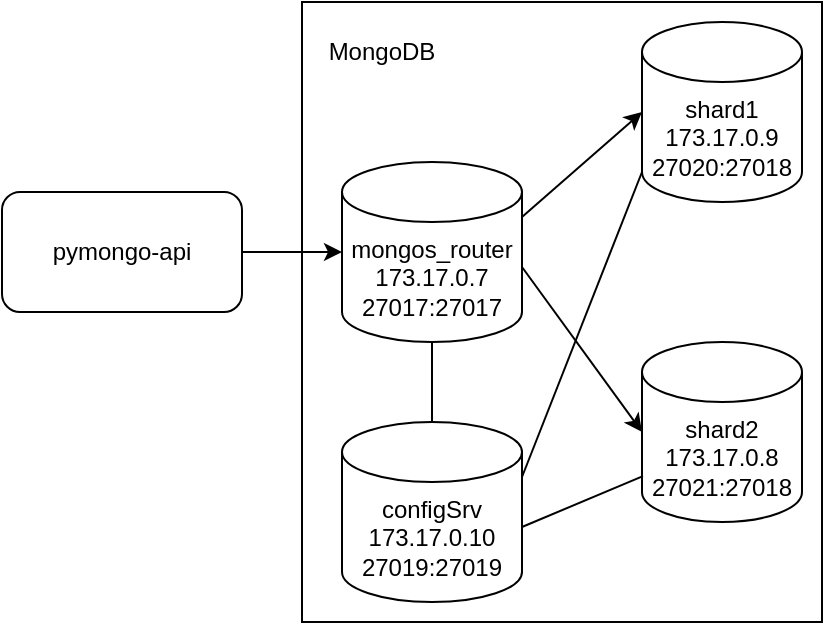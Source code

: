 <mxfile version="26.0.7">
  <diagram name="Page-1" id="-H_mtQnk-PTXWXPvYvuk">
    <mxGraphModel dx="704" dy="674" grid="1" gridSize="10" guides="1" tooltips="1" connect="1" arrows="1" fold="1" page="1" pageScale="1" pageWidth="1169" pageHeight="827" math="0" shadow="0">
      <root>
        <mxCell id="0" />
        <mxCell id="1" parent="0" />
        <mxCell id="0KxcLa0UQHLHgX5TM84A-12" value="" style="rounded=0;whiteSpace=wrap;html=1;" parent="1" vertex="1">
          <mxGeometry x="510" y="180" width="260" height="310" as="geometry" />
        </mxCell>
        <mxCell id="zA23MoTUsTF4_91t8viU-2" value="&lt;div&gt;mongos_router&lt;/div&gt;&lt;div&gt;173.17.0.7&lt;/div&gt;&lt;div&gt;27017:27017&lt;/div&gt;" style="shape=cylinder3;whiteSpace=wrap;html=1;boundedLbl=1;backgroundOutline=1;size=15;" parent="1" vertex="1">
          <mxGeometry x="530" y="260" width="90" height="90" as="geometry" />
        </mxCell>
        <mxCell id="zA23MoTUsTF4_91t8viU-3" value="pymongo-api" style="rounded=1;whiteSpace=wrap;html=1;" parent="1" vertex="1">
          <mxGeometry x="360" y="275" width="120" height="60" as="geometry" />
        </mxCell>
        <mxCell id="zA23MoTUsTF4_91t8viU-4" style="edgeStyle=orthogonalEdgeStyle;rounded=0;orthogonalLoop=1;jettySize=auto;html=1;exitX=1;exitY=0.5;exitDx=0;exitDy=0;entryX=0;entryY=0.5;entryDx=0;entryDy=0;entryPerimeter=0;" parent="1" source="zA23MoTUsTF4_91t8viU-3" target="zA23MoTUsTF4_91t8viU-2" edge="1">
          <mxGeometry relative="1" as="geometry" />
        </mxCell>
        <mxCell id="0KxcLa0UQHLHgX5TM84A-1" value="&lt;div&gt;shard1&lt;/div&gt;&lt;div&gt;&lt;div&gt;173.17.0.9&lt;/div&gt;&lt;div&gt;27020:27018&lt;/div&gt;&lt;/div&gt;" style="shape=cylinder3;whiteSpace=wrap;html=1;boundedLbl=1;backgroundOutline=1;size=15;" parent="1" vertex="1">
          <mxGeometry x="680" y="190" width="80" height="90" as="geometry" />
        </mxCell>
        <mxCell id="0KxcLa0UQHLHgX5TM84A-2" value="&lt;div&gt;shard2&lt;/div&gt;&lt;div&gt;&lt;div&gt;173.17.0.8&lt;/div&gt;&lt;div&gt;27021:27018&lt;/div&gt;&lt;/div&gt;" style="shape=cylinder3;whiteSpace=wrap;html=1;boundedLbl=1;backgroundOutline=1;size=15;" parent="1" vertex="1">
          <mxGeometry x="680" y="350" width="80" height="90" as="geometry" />
        </mxCell>
        <mxCell id="0KxcLa0UQHLHgX5TM84A-3" value="&lt;div&gt;config&lt;span style=&quot;background-color: transparent; color: light-dark(rgb(0, 0, 0), rgb(255, 255, 255));&quot;&gt;Srv&lt;/span&gt;&lt;/div&gt;&lt;div&gt;&lt;div&gt;173.17.0.10&lt;/div&gt;&lt;div&gt;27019&lt;span style=&quot;background-color: transparent; color: light-dark(rgb(0, 0, 0), rgb(255, 255, 255));&quot;&gt;:27019&lt;/span&gt;&lt;/div&gt;&lt;/div&gt;" style="shape=cylinder3;whiteSpace=wrap;html=1;boundedLbl=1;backgroundOutline=1;size=15;" parent="1" vertex="1">
          <mxGeometry x="530" y="390" width="90" height="90" as="geometry" />
        </mxCell>
        <mxCell id="0KxcLa0UQHLHgX5TM84A-4" style="rounded=0;orthogonalLoop=1;jettySize=auto;html=1;exitX=1;exitY=0;exitDx=0;exitDy=27.5;exitPerimeter=0;entryX=0;entryY=0.5;entryDx=0;entryDy=0;entryPerimeter=0;endArrow=classic;startFill=0;endFill=1;" parent="1" source="zA23MoTUsTF4_91t8viU-2" target="0KxcLa0UQHLHgX5TM84A-1" edge="1">
          <mxGeometry relative="1" as="geometry" />
        </mxCell>
        <mxCell id="0KxcLa0UQHLHgX5TM84A-5" style="rounded=0;orthogonalLoop=1;jettySize=auto;html=1;exitX=1;exitY=0;exitDx=0;exitDy=52.5;exitPerimeter=0;entryX=0;entryY=0.5;entryDx=0;entryDy=0;entryPerimeter=0;endArrow=classic;startFill=0;endFill=1;" parent="1" source="zA23MoTUsTF4_91t8viU-2" target="0KxcLa0UQHLHgX5TM84A-2" edge="1">
          <mxGeometry relative="1" as="geometry" />
        </mxCell>
        <mxCell id="0KxcLa0UQHLHgX5TM84A-6" style="edgeStyle=orthogonalEdgeStyle;rounded=0;orthogonalLoop=1;jettySize=auto;html=1;exitX=0.5;exitY=1;exitDx=0;exitDy=0;exitPerimeter=0;entryX=0.5;entryY=0;entryDx=0;entryDy=0;entryPerimeter=0;endArrow=none;startFill=0;" parent="1" source="zA23MoTUsTF4_91t8viU-2" target="0KxcLa0UQHLHgX5TM84A-3" edge="1">
          <mxGeometry relative="1" as="geometry" />
        </mxCell>
        <mxCell id="0KxcLa0UQHLHgX5TM84A-7" style="rounded=0;orthogonalLoop=1;jettySize=auto;html=1;exitX=0;exitY=1;exitDx=0;exitDy=-15;exitPerimeter=0;entryX=1;entryY=0;entryDx=0;entryDy=27.5;entryPerimeter=0;endArrow=none;startFill=0;" parent="1" source="0KxcLa0UQHLHgX5TM84A-1" target="0KxcLa0UQHLHgX5TM84A-3" edge="1">
          <mxGeometry relative="1" as="geometry" />
        </mxCell>
        <mxCell id="0KxcLa0UQHLHgX5TM84A-8" style="rounded=0;orthogonalLoop=1;jettySize=auto;html=1;exitX=0.006;exitY=0.745;exitDx=0;exitDy=0;exitPerimeter=0;entryX=1;entryY=0;entryDx=0;entryDy=52.5;entryPerimeter=0;endArrow=none;startFill=0;" parent="1" source="0KxcLa0UQHLHgX5TM84A-2" target="0KxcLa0UQHLHgX5TM84A-3" edge="1">
          <mxGeometry relative="1" as="geometry" />
        </mxCell>
        <mxCell id="0KxcLa0UQHLHgX5TM84A-13" value="MongoDB" style="text;html=1;align=center;verticalAlign=middle;whiteSpace=wrap;rounded=0;" parent="1" vertex="1">
          <mxGeometry x="520" y="190" width="60" height="30" as="geometry" />
        </mxCell>
      </root>
    </mxGraphModel>
  </diagram>
</mxfile>
